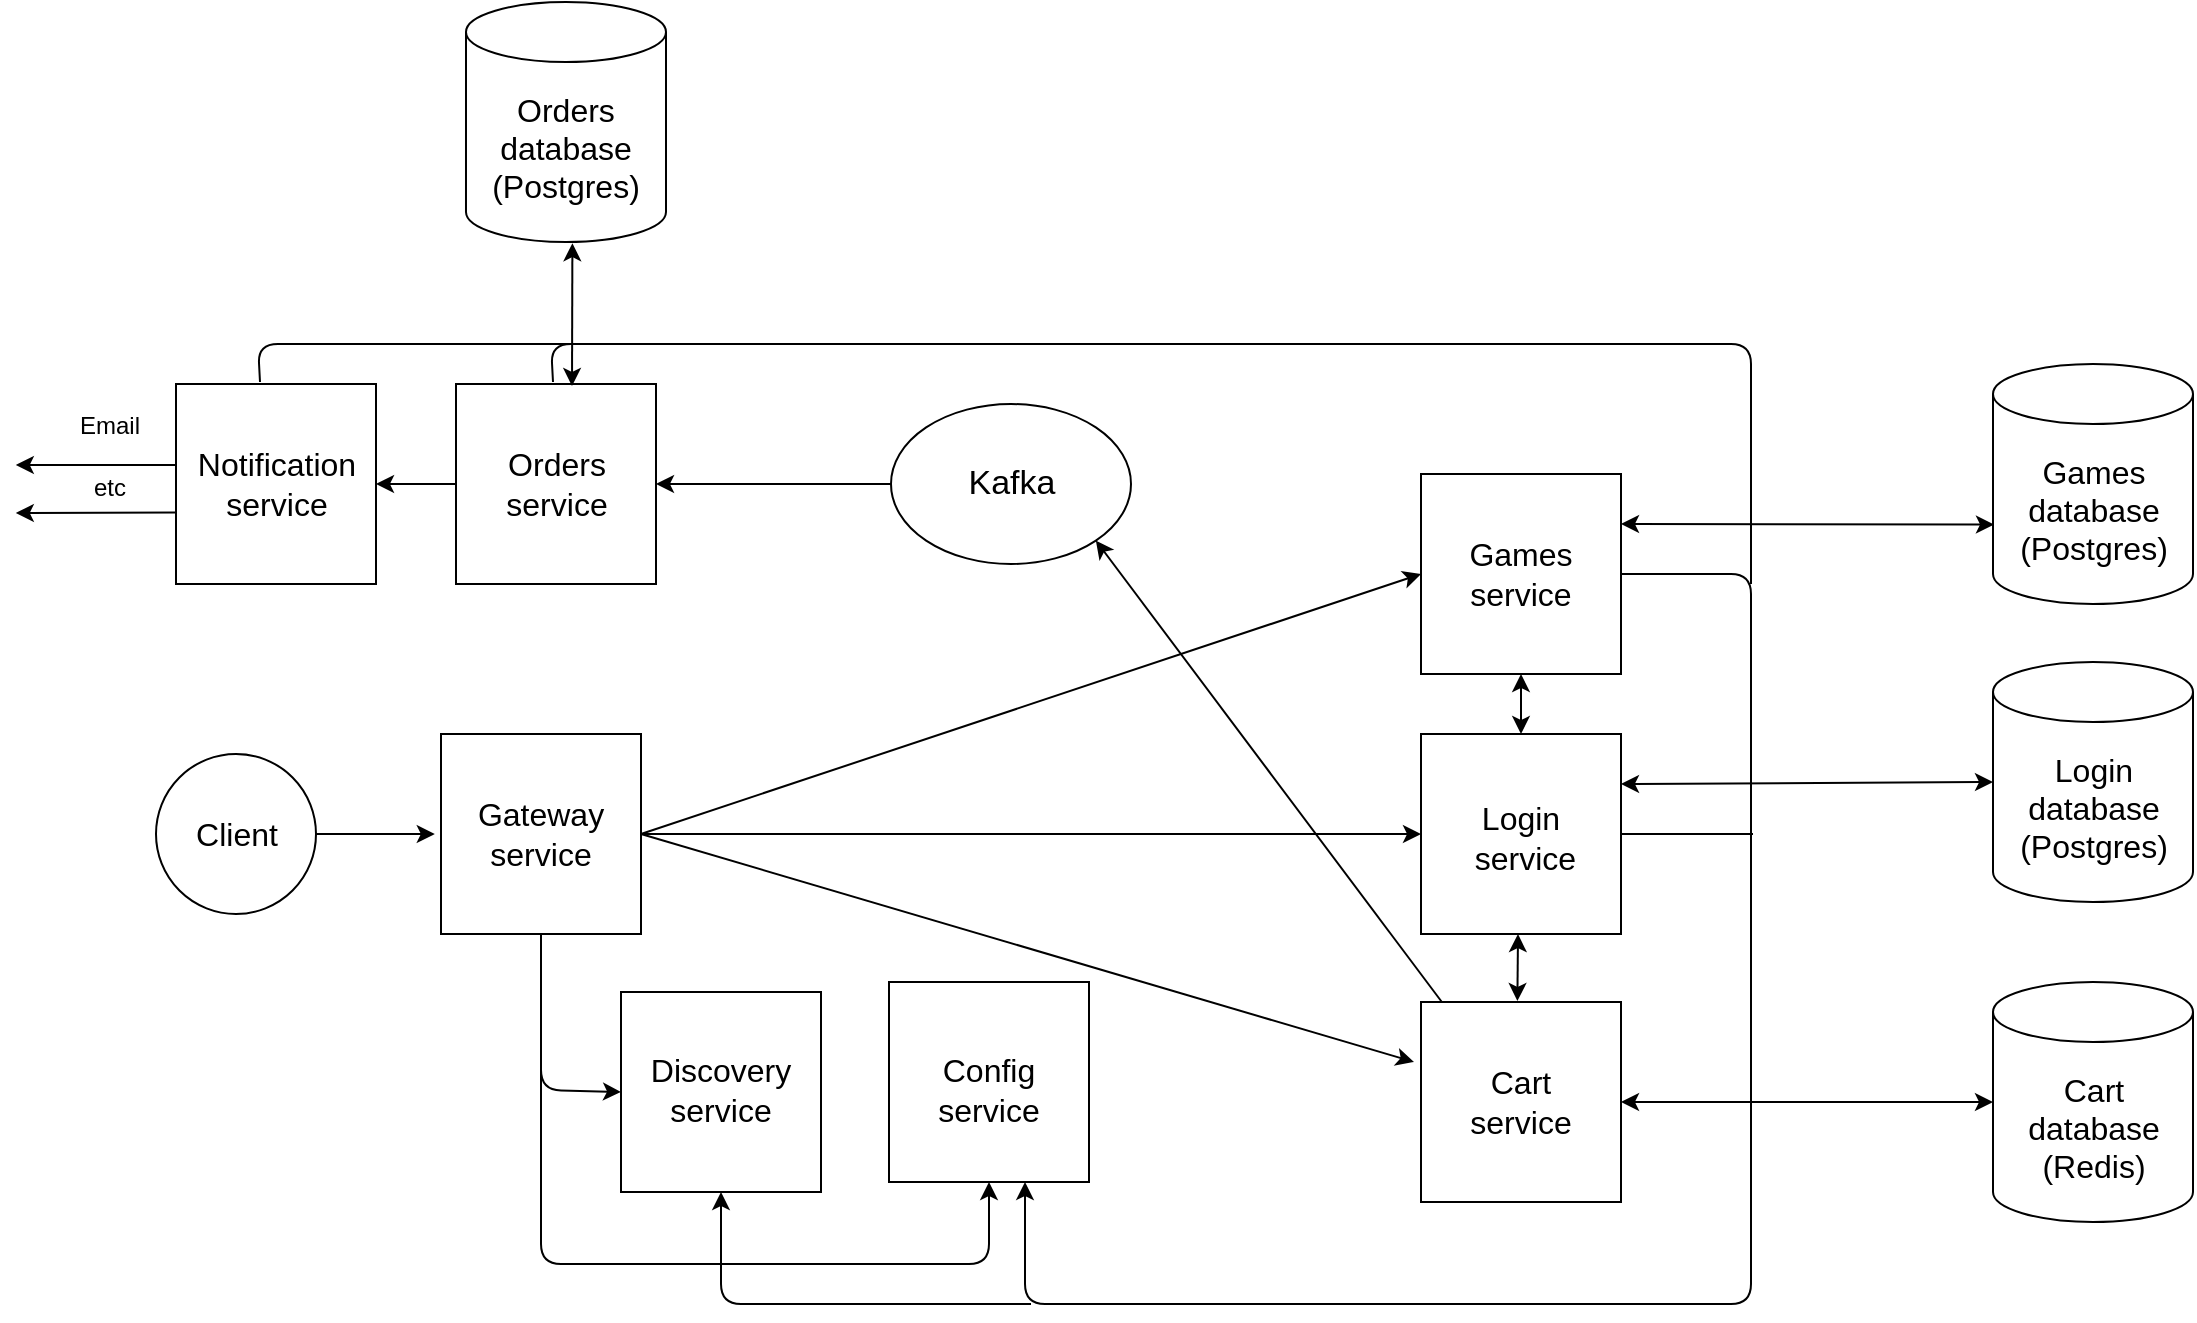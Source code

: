 <mxfile version="20.6.0" type="device"><diagram id="EH_e0qSgiGkDKoqyTkFW" name="Page-1"><mxGraphModel dx="1422" dy="1933" grid="1" gridSize="10" guides="1" tooltips="1" connect="1" arrows="1" fold="1" page="1" pageScale="1" pageWidth="827" pageHeight="1169" math="0" shadow="0"><root><mxCell id="0"/><mxCell id="1" parent="0"/><mxCell id="atwJxONAnes26B3LBHNf-1" value="" style="whiteSpace=wrap;html=1;aspect=fixed;strokeWidth=1;" parent="1" vertex="1"><mxGeometry x="1032.5" y="356" width="100" height="100" as="geometry"/></mxCell><mxCell id="atwJxONAnes26B3LBHNf-2" value="&lt;div&gt;&lt;font style=&quot;font-size: 16px;&quot;&gt;Gateway&lt;/font&gt;&lt;/div&gt;&lt;div&gt;&lt;font style=&quot;font-size: 16px;&quot;&gt;service&lt;br&gt;&lt;/font&gt;&lt;/div&gt;" style="text;html=1;align=center;verticalAlign=middle;whiteSpace=wrap;rounded=0;strokeWidth=1;fontSize=16;" parent="1" vertex="1"><mxGeometry x="1055" y="388.5" width="55" height="35" as="geometry"/></mxCell><mxCell id="atwJxONAnes26B3LBHNf-5" value="" style="whiteSpace=wrap;html=1;aspect=fixed;strokeWidth=1;" parent="1" vertex="1"><mxGeometry x="1522.5" y="226" width="100" height="100" as="geometry"/></mxCell><mxCell id="atwJxONAnes26B3LBHNf-6" value="&lt;div style=&quot;font-size: 16px;&quot;&gt;&lt;font style=&quot;font-size: 16px;&quot;&gt;Games&lt;br&gt;&lt;/font&gt;&lt;/div&gt;&lt;div style=&quot;font-size: 16px;&quot;&gt;&lt;font style=&quot;font-size: 16px;&quot;&gt;service&lt;br&gt;&lt;/font&gt;&lt;/div&gt;" style="text;html=1;align=center;verticalAlign=middle;whiteSpace=wrap;rounded=0;strokeWidth=1;" parent="1" vertex="1"><mxGeometry x="1545" y="258.5" width="55" height="35" as="geometry"/></mxCell><mxCell id="atwJxONAnes26B3LBHNf-7" value="" style="whiteSpace=wrap;html=1;aspect=fixed;strokeWidth=1;" parent="1" vertex="1"><mxGeometry x="1522.5" y="356" width="100" height="100" as="geometry"/></mxCell><mxCell id="atwJxONAnes26B3LBHNf-14" value="" style="whiteSpace=wrap;html=1;aspect=fixed;strokeWidth=1;" parent="1" vertex="1"><mxGeometry x="1122.5" y="485" width="100" height="100" as="geometry"/></mxCell><mxCell id="atwJxONAnes26B3LBHNf-15" value="&lt;font style=&quot;font-size: 16px;&quot;&gt;Discovery service&lt;br&gt;&lt;/font&gt;" style="text;html=1;align=center;verticalAlign=middle;whiteSpace=wrap;rounded=0;strokeWidth=1;fontSize=16;" parent="1" vertex="1"><mxGeometry x="1145" y="516" width="55" height="35" as="geometry"/></mxCell><mxCell id="atwJxONAnes26B3LBHNf-19" value="" style="endArrow=classic;html=1;entryX=1;entryY=1;entryDx=0;entryDy=0;strokeWidth=1;exitX=0.108;exitY=0.005;exitDx=0;exitDy=0;exitPerimeter=0;" parent="1" source="W00vm2dhb-37jX--9wPL-1" edge="1"><mxGeometry width="50" height="50" relative="1" as="geometry"><mxPoint x="1520" y="500" as="sourcePoint"/><mxPoint x="1359.926" y="259.284" as="targetPoint"/></mxGeometry></mxCell><mxCell id="atwJxONAnes26B3LBHNf-20" value="" style="whiteSpace=wrap;html=1;aspect=fixed;strokeWidth=1;" parent="1" vertex="1"><mxGeometry x="1256.5" y="480" width="100" height="100" as="geometry"/></mxCell><mxCell id="atwJxONAnes26B3LBHNf-21" value="&lt;div&gt;&lt;font style=&quot;font-size: 16px;&quot;&gt;Config&lt;/font&gt;&lt;/div&gt;&lt;div&gt;&lt;font style=&quot;font-size: 16px;&quot;&gt;service&lt;/font&gt;&lt;/div&gt;" style="text;html=1;align=center;verticalAlign=middle;whiteSpace=wrap;rounded=0;strokeWidth=1;fontSize=16;" parent="1" vertex="1"><mxGeometry x="1279" y="516" width="55" height="35" as="geometry"/></mxCell><mxCell id="atwJxONAnes26B3LBHNf-22" value="" style="endArrow=classic;html=1;exitX=1;exitY=0.5;exitDx=0;exitDy=0;entryX=0;entryY=0.5;entryDx=0;entryDy=0;strokeWidth=1;" parent="1" source="atwJxONAnes26B3LBHNf-1" target="atwJxONAnes26B3LBHNf-5" edge="1"><mxGeometry width="50" height="50" relative="1" as="geometry"><mxPoint x="1147.5" y="421" as="sourcePoint"/><mxPoint x="1197.5" y="371" as="targetPoint"/></mxGeometry></mxCell><mxCell id="atwJxONAnes26B3LBHNf-28" value="" style="endArrow=classic;html=1;exitX=1;exitY=0.5;exitDx=0;exitDy=0;entryX=0;entryY=0.5;entryDx=0;entryDy=0;strokeWidth=1;" parent="1" source="atwJxONAnes26B3LBHNf-1" target="atwJxONAnes26B3LBHNf-7" edge="1"><mxGeometry width="50" height="50" relative="1" as="geometry"><mxPoint x="1307.5" y="391" as="sourcePoint"/><mxPoint x="1357.5" y="341" as="targetPoint"/></mxGeometry></mxCell><mxCell id="atwJxONAnes26B3LBHNf-32" value="" style="endArrow=classic;html=1;exitX=0.5;exitY=1;exitDx=0;exitDy=0;entryX=0;entryY=0.5;entryDx=0;entryDy=0;strokeWidth=1;" parent="1" source="atwJxONAnes26B3LBHNf-1" target="atwJxONAnes26B3LBHNf-14" edge="1"><mxGeometry width="50" height="50" relative="1" as="geometry"><mxPoint x="1307.5" y="391" as="sourcePoint"/><mxPoint x="1082.5" y="551" as="targetPoint"/><Array as="points"><mxPoint x="1082.5" y="534"/></Array></mxGeometry></mxCell><mxCell id="atwJxONAnes26B3LBHNf-33" value="" style="endArrow=classic;html=1;entryX=0.5;entryY=1;entryDx=0;entryDy=0;exitX=0.5;exitY=1;exitDx=0;exitDy=0;strokeWidth=1;" parent="1" source="atwJxONAnes26B3LBHNf-1" target="atwJxONAnes26B3LBHNf-20" edge="1"><mxGeometry width="50" height="50" relative="1" as="geometry"><mxPoint x="1087.5" y="451" as="sourcePoint"/><mxPoint x="1307.5" y="621" as="targetPoint"/><Array as="points"><mxPoint x="1082.5" y="621"/><mxPoint x="1306.5" y="621"/></Array></mxGeometry></mxCell><mxCell id="atwJxONAnes26B3LBHNf-34" value="" style="endArrow=classic;html=1;exitX=1;exitY=0.5;exitDx=0;exitDy=0;strokeWidth=1;" parent="1" source="atwJxONAnes26B3LBHNf-5" edge="1"><mxGeometry width="50" height="50" relative="1" as="geometry"><mxPoint x="1627.5" y="311" as="sourcePoint"/><mxPoint x="1324.5" y="580" as="targetPoint"/><Array as="points"><mxPoint x="1687.5" y="276"/><mxPoint x="1687.5" y="641"/><mxPoint x="1324.5" y="641"/></Array></mxGeometry></mxCell><mxCell id="atwJxONAnes26B3LBHNf-35" value="" style="endArrow=none;html=1;exitX=1;exitY=0.5;exitDx=0;exitDy=0;strokeWidth=1;" parent="1" source="atwJxONAnes26B3LBHNf-7" edge="1"><mxGeometry width="50" height="50" relative="1" as="geometry"><mxPoint x="1617.5" y="423.5" as="sourcePoint"/><mxPoint x="1688.5" y="406" as="targetPoint"/></mxGeometry></mxCell><mxCell id="atwJxONAnes26B3LBHNf-37" value="" style="endArrow=classic;html=1;entryX=0.5;entryY=1;entryDx=0;entryDy=0;strokeWidth=1;" parent="1" target="atwJxONAnes26B3LBHNf-14" edge="1"><mxGeometry width="50" height="50" relative="1" as="geometry"><mxPoint x="1327.5" y="641" as="sourcePoint"/><mxPoint x="1167.5" y="641" as="targetPoint"/><Array as="points"><mxPoint x="1172.5" y="641"/></Array></mxGeometry></mxCell><mxCell id="atwJxONAnes26B3LBHNf-38" value="" style="endArrow=none;html=1;strokeWidth=1;" parent="1" edge="1"><mxGeometry width="50" height="50" relative="1" as="geometry"><mxPoint x="1088.5" y="180" as="sourcePoint"/><mxPoint x="1687.5" y="281" as="targetPoint"/><Array as="points"><mxPoint x="1087.5" y="161"/><mxPoint x="1687.5" y="161"/></Array></mxGeometry></mxCell><mxCell id="atwJxONAnes26B3LBHNf-40" value="&lt;div style=&quot;font-size: 16px;&quot;&gt;&lt;font style=&quot;font-size: 16px;&quot;&gt;Login &lt;br&gt;&lt;/font&gt;&lt;/div&gt;&lt;div style=&quot;font-size: 16px;&quot;&gt;&lt;font style=&quot;font-size: 16px;&quot;&gt;database&lt;/font&gt;&lt;/div&gt;&lt;font style=&quot;font-size: 16px;&quot;&gt;(Postgres)&lt;/font&gt;" style="shape=cylinder3;whiteSpace=wrap;html=1;boundedLbl=1;backgroundOutline=1;size=15;strokeWidth=1;" parent="1" vertex="1"><mxGeometry x="1808.5" y="320" width="100" height="120" as="geometry"/></mxCell><mxCell id="atwJxONAnes26B3LBHNf-43" value="" style="endArrow=classic;startArrow=classic;html=1;exitX=1;exitY=0.25;exitDx=0;exitDy=0;entryX=0;entryY=0.5;entryDx=0;entryDy=0;entryPerimeter=0;strokeWidth=1;" parent="1" source="atwJxONAnes26B3LBHNf-7" target="atwJxONAnes26B3LBHNf-40" edge="1"><mxGeometry width="50" height="50" relative="1" as="geometry"><mxPoint x="1847.5" y="466" as="sourcePoint"/><mxPoint x="1737.5" y="381" as="targetPoint"/></mxGeometry></mxCell><mxCell id="atwJxONAnes26B3LBHNf-100" style="edgeStyle=orthogonalEdgeStyle;rounded=0;orthogonalLoop=1;jettySize=auto;html=1;exitX=1;exitY=0.5;exitDx=0;exitDy=0;entryX=-0.031;entryY=0.5;entryDx=0;entryDy=0;entryPerimeter=0;fontSize=16;strokeWidth=1;" parent="1" source="atwJxONAnes26B3LBHNf-98" target="atwJxONAnes26B3LBHNf-1" edge="1"><mxGeometry relative="1" as="geometry"/></mxCell><mxCell id="atwJxONAnes26B3LBHNf-98" value="" style="ellipse;whiteSpace=wrap;html=1;aspect=fixed;fontSize=16;strokeWidth=1;" parent="1" vertex="1"><mxGeometry x="890" y="366" width="80" height="80" as="geometry"/></mxCell><mxCell id="atwJxONAnes26B3LBHNf-99" value="&lt;font style=&quot;font-size: 16px;&quot;&gt;Client&lt;/font&gt;" style="text;html=1;align=center;verticalAlign=middle;whiteSpace=wrap;rounded=0;strokeWidth=1;" parent="1" vertex="1"><mxGeometry x="902.5" y="388.5" width="55" height="35" as="geometry"/></mxCell><mxCell id="atwJxONAnes26B3LBHNf-101" value="&lt;div style=&quot;font-size: 16px;&quot;&gt;&lt;font style=&quot;font-size: 16px;&quot;&gt;Games &lt;br&gt;&lt;/font&gt;&lt;/div&gt;&lt;div style=&quot;font-size: 16px;&quot;&gt;&lt;font style=&quot;font-size: 16px;&quot;&gt;database&lt;/font&gt;&lt;/div&gt;&lt;div style=&quot;font-size: 16px;&quot;&gt;&lt;font style=&quot;font-size: 16px;&quot;&gt;(Postgres)&lt;br&gt;&lt;/font&gt;&lt;/div&gt;" style="shape=cylinder3;whiteSpace=wrap;html=1;boundedLbl=1;backgroundOutline=1;size=15;strokeWidth=1;" parent="1" vertex="1"><mxGeometry x="1808.5" y="171" width="100" height="120" as="geometry"/></mxCell><mxCell id="atwJxONAnes26B3LBHNf-102" value="&amp;nbsp;" style="text;whiteSpace=wrap;html=1;fontSize=16;" parent="1" vertex="1"><mxGeometry x="1818.5" y="330" width="30" height="30" as="geometry"/></mxCell><mxCell id="atwJxONAnes26B3LBHNf-104" value="" style="endArrow=classic;startArrow=classic;html=1;rounded=0;fontSize=16;strokeColor=default;strokeWidth=1;exitX=1;exitY=0.25;exitDx=0;exitDy=0;entryX=0.005;entryY=0.669;entryDx=0;entryDy=0;entryPerimeter=0;" parent="1" source="atwJxONAnes26B3LBHNf-5" target="atwJxONAnes26B3LBHNf-101" edge="1"><mxGeometry width="50" height="50" relative="1" as="geometry"><mxPoint x="1708.5" y="350" as="sourcePoint"/><mxPoint x="1758.5" y="300" as="targetPoint"/></mxGeometry></mxCell><mxCell id="W00vm2dhb-37jX--9wPL-1" value="" style="whiteSpace=wrap;html=1;aspect=fixed;strokeWidth=1;" parent="1" vertex="1"><mxGeometry x="1522.5" y="490" width="100" height="100" as="geometry"/></mxCell><mxCell id="W00vm2dhb-37jX--9wPL-4" value="" style="endArrow=classic;html=1;exitX=1;exitY=0.5;exitDx=0;exitDy=0;strokeWidth=1;" parent="1" source="atwJxONAnes26B3LBHNf-1" edge="1"><mxGeometry width="50" height="50" relative="1" as="geometry"><mxPoint x="1142.5" y="416" as="sourcePoint"/><mxPoint x="1519" y="520" as="targetPoint"/></mxGeometry></mxCell><mxCell id="W00vm2dhb-37jX--9wPL-5" value="" style="whiteSpace=wrap;html=1;aspect=fixed;strokeWidth=1;" parent="1" vertex="1"><mxGeometry x="1040" y="181" width="100" height="100" as="geometry"/></mxCell><mxCell id="W00vm2dhb-37jX--9wPL-6" value="&lt;div&gt;&lt;font style=&quot;font-size: 16px;&quot;&gt;Orders&lt;/font&gt;&lt;/div&gt;&lt;div&gt;&lt;font style=&quot;font-size: 16px;&quot;&gt;service&lt;br&gt;&lt;/font&gt;&lt;/div&gt;" style="text;html=1;align=center;verticalAlign=middle;whiteSpace=wrap;rounded=0;strokeWidth=1;" parent="1" vertex="1"><mxGeometry x="1062.5" y="213.5" width="55" height="35" as="geometry"/></mxCell><mxCell id="W00vm2dhb-37jX--9wPL-7" value="&lt;font style=&quot;font-size: 17px&quot;&gt;Kafka&lt;/font&gt;" style="ellipse;whiteSpace=wrap;html=1;strokeWidth=1;" parent="1" vertex="1"><mxGeometry x="1257.5" y="191" width="120" height="80" as="geometry"/></mxCell><mxCell id="W00vm2dhb-37jX--9wPL-8" value="" style="endArrow=classic;html=1;exitX=0;exitY=0.5;exitDx=0;exitDy=0;entryX=1;entryY=0.5;entryDx=0;entryDy=0;strokeWidth=1;" parent="1" source="W00vm2dhb-37jX--9wPL-7" target="W00vm2dhb-37jX--9wPL-5" edge="1"><mxGeometry width="50" height="50" relative="1" as="geometry"><mxPoint x="1187.5" y="251" as="sourcePoint"/><mxPoint x="1237.5" y="201" as="targetPoint"/></mxGeometry></mxCell><mxCell id="W00vm2dhb-37jX--9wPL-11" value="" style="endArrow=classic;startArrow=classic;html=1;exitX=1;exitY=0.5;exitDx=0;exitDy=0;entryX=0;entryY=0.5;entryDx=0;entryDy=0;entryPerimeter=0;strokeWidth=1;" parent="1" source="W00vm2dhb-37jX--9wPL-1" target="W00vm2dhb-37jX--9wPL-15" edge="1"><mxGeometry width="50" height="50" relative="1" as="geometry"><mxPoint x="1622.5" y="563.5" as="sourcePoint"/><mxPoint x="1808.5" y="562.5" as="targetPoint"/></mxGeometry></mxCell><mxCell id="W00vm2dhb-37jX--9wPL-15" value="&lt;font style=&quot;font-size: 16px;&quot;&gt;Cart database&lt;/font&gt;&lt;div style=&quot;font-size: 16px;&quot;&gt;&lt;div style=&quot;font-size: 16px;&quot;&gt;&lt;font style=&quot;font-size: 16px;&quot;&gt;(Redis)&lt;br&gt;&lt;/font&gt;&lt;/div&gt;&lt;/div&gt;" style="shape=cylinder3;whiteSpace=wrap;html=1;boundedLbl=1;backgroundOutline=1;size=15;strokeWidth=1;" parent="1" vertex="1"><mxGeometry x="1808.5" y="480" width="100" height="120" as="geometry"/></mxCell><mxCell id="lRarXc7YgcVal84siH0v-1" value="&lt;div style=&quot;font-size: 16px;&quot;&gt;&lt;font style=&quot;font-size: 16px;&quot;&gt;Login&lt;/font&gt;&lt;/div&gt;&lt;div style=&quot;font-size: 16px;&quot;&gt;&lt;font style=&quot;font-size: 16px;&quot;&gt;&amp;nbsp;service&lt;br&gt;&lt;/font&gt;&lt;/div&gt;" style="text;html=1;align=center;verticalAlign=middle;whiteSpace=wrap;rounded=0;strokeWidth=1;" parent="1" vertex="1"><mxGeometry x="1545" y="390" width="55" height="35" as="geometry"/></mxCell><mxCell id="lRarXc7YgcVal84siH0v-2" value="" style="endArrow=classic;startArrow=classic;html=1;strokeWidth=1;exitX=0.482;exitY=-0.005;exitDx=0;exitDy=0;exitPerimeter=0;" parent="1" source="W00vm2dhb-37jX--9wPL-1" edge="1"><mxGeometry width="50" height="50" relative="1" as="geometry"><mxPoint x="1574" y="506" as="sourcePoint"/><mxPoint x="1571" y="456" as="targetPoint"/><Array as="points"/></mxGeometry></mxCell><mxCell id="lRarXc7YgcVal84siH0v-3" value="" style="endArrow=classic;html=1;rounded=0;exitX=0;exitY=0.25;exitDx=0;exitDy=0;" parent="1" edge="1"><mxGeometry width="50" height="50" relative="1" as="geometry"><mxPoint x="899.9" y="221.5" as="sourcePoint"/><mxPoint x="819.9" y="221.5" as="targetPoint"/></mxGeometry></mxCell><mxCell id="lRarXc7YgcVal84siH0v-4" value="Email" style="text;html=1;align=center;verticalAlign=middle;whiteSpace=wrap;rounded=0;strokeWidth=1;" parent="1" vertex="1"><mxGeometry x="847.4" y="186.5" width="40" height="31" as="geometry"/></mxCell><mxCell id="lRarXc7YgcVal84siH0v-5" value="" style="endArrow=classic;html=1;rounded=0;exitX=0.001;exitY=0.488;exitDx=0;exitDy=0;exitPerimeter=0;" parent="1" edge="1"><mxGeometry width="50" height="50" relative="1" as="geometry"><mxPoint x="900.0" y="245.3" as="sourcePoint"/><mxPoint x="819.9" y="245.5" as="targetPoint"/></mxGeometry></mxCell><mxCell id="lRarXc7YgcVal84siH0v-6" value="etc" style="text;html=1;align=center;verticalAlign=middle;whiteSpace=wrap;rounded=0;strokeWidth=1;" parent="1" vertex="1"><mxGeometry x="847.4" y="217.5" width="40" height="31" as="geometry"/></mxCell><mxCell id="lRarXc7YgcVal84siH0v-7" value="" style="whiteSpace=wrap;html=1;aspect=fixed;strokeWidth=1;" parent="1" vertex="1"><mxGeometry x="900" y="181" width="100" height="100" as="geometry"/></mxCell><mxCell id="lRarXc7YgcVal84siH0v-8" value="&lt;div&gt;&lt;font style=&quot;font-size: 16px;&quot;&gt;Notification&lt;/font&gt;&lt;/div&gt;&lt;div&gt;&lt;font style=&quot;font-size: 16px;&quot;&gt;service&lt;br&gt;&lt;/font&gt;&lt;/div&gt;" style="text;html=1;align=center;verticalAlign=middle;whiteSpace=wrap;rounded=0;strokeWidth=1;" parent="1" vertex="1"><mxGeometry x="922.5" y="213.5" width="55" height="35" as="geometry"/></mxCell><mxCell id="lRarXc7YgcVal84siH0v-9" value="" style="endArrow=classic;html=1;exitX=0;exitY=0.5;exitDx=0;exitDy=0;entryX=1;entryY=0.5;entryDx=0;entryDy=0;strokeWidth=1;" parent="1" source="W00vm2dhb-37jX--9wPL-5" target="lRarXc7YgcVal84siH0v-7" edge="1"><mxGeometry width="50" height="50" relative="1" as="geometry"><mxPoint x="1267.5" y="241" as="sourcePoint"/><mxPoint x="1150" y="241" as="targetPoint"/></mxGeometry></mxCell><mxCell id="atwJxONAnes26B3LBHNf-8" value="&lt;div style=&quot;font-size: 16px;&quot;&gt;&lt;font style=&quot;font-size: 16px;&quot;&gt;Cart service&lt;br&gt;&lt;/font&gt;&lt;/div&gt;" style="text;html=1;align=center;verticalAlign=middle;whiteSpace=wrap;rounded=0;strokeWidth=1;" parent="1" vertex="1"><mxGeometry x="1545" y="522.5" width="55" height="35" as="geometry"/></mxCell><mxCell id="lRarXc7YgcVal84siH0v-10" value="" style="endArrow=classic;startArrow=classic;html=1;strokeWidth=1;entryX=0.5;entryY=1;entryDx=0;entryDy=0;exitX=0.5;exitY=0;exitDx=0;exitDy=0;" parent="1" source="atwJxONAnes26B3LBHNf-7" target="atwJxONAnes26B3LBHNf-5" edge="1"><mxGeometry width="50" height="50" relative="1" as="geometry"><mxPoint x="1573" y="360" as="sourcePoint"/><mxPoint x="1581" y="466" as="targetPoint"/><Array as="points"/></mxGeometry></mxCell><mxCell id="lRarXc7YgcVal84siH0v-12" value="" style="endArrow=none;html=1;strokeWidth=1;" parent="1" edge="1"><mxGeometry width="50" height="50" relative="1" as="geometry"><mxPoint x="942" y="180" as="sourcePoint"/><mxPoint x="1640" y="161" as="targetPoint"/><Array as="points"><mxPoint x="941" y="161"/><mxPoint x="1541" y="161"/></Array></mxGeometry></mxCell><mxCell id="lRarXc7YgcVal84siH0v-13" value="&lt;div style=&quot;font-size: 16px;&quot;&gt;&lt;font style=&quot;font-size: 16px;&quot;&gt;Orders&lt;br&gt;&lt;/font&gt;&lt;/div&gt;&lt;div style=&quot;font-size: 16px;&quot;&gt;&lt;font style=&quot;font-size: 16px;&quot;&gt;database&lt;/font&gt;&lt;/div&gt;&lt;div style=&quot;font-size: 16px;&quot;&gt;&lt;font style=&quot;font-size: 16px;&quot;&gt;(Postgres)&lt;br&gt;&lt;/font&gt;&lt;/div&gt;" style="shape=cylinder3;whiteSpace=wrap;html=1;boundedLbl=1;backgroundOutline=1;size=15;strokeWidth=1;" parent="1" vertex="1"><mxGeometry x="1045" y="-10" width="100" height="120" as="geometry"/></mxCell><mxCell id="lRarXc7YgcVal84siH0v-14" value="" style="endArrow=classic;startArrow=classic;html=1;exitX=0.532;exitY=1.005;exitDx=0;exitDy=0;entryX=0.58;entryY=0.01;entryDx=0;entryDy=0;entryPerimeter=0;strokeWidth=1;exitPerimeter=0;" parent="1" source="lRarXc7YgcVal84siH0v-13" target="W00vm2dhb-37jX--9wPL-5" edge="1"><mxGeometry width="50" height="50" relative="1" as="geometry"><mxPoint x="1632.5" y="550" as="sourcePoint"/><mxPoint x="1818.5" y="550" as="targetPoint"/></mxGeometry></mxCell></root></mxGraphModel></diagram></mxfile>
